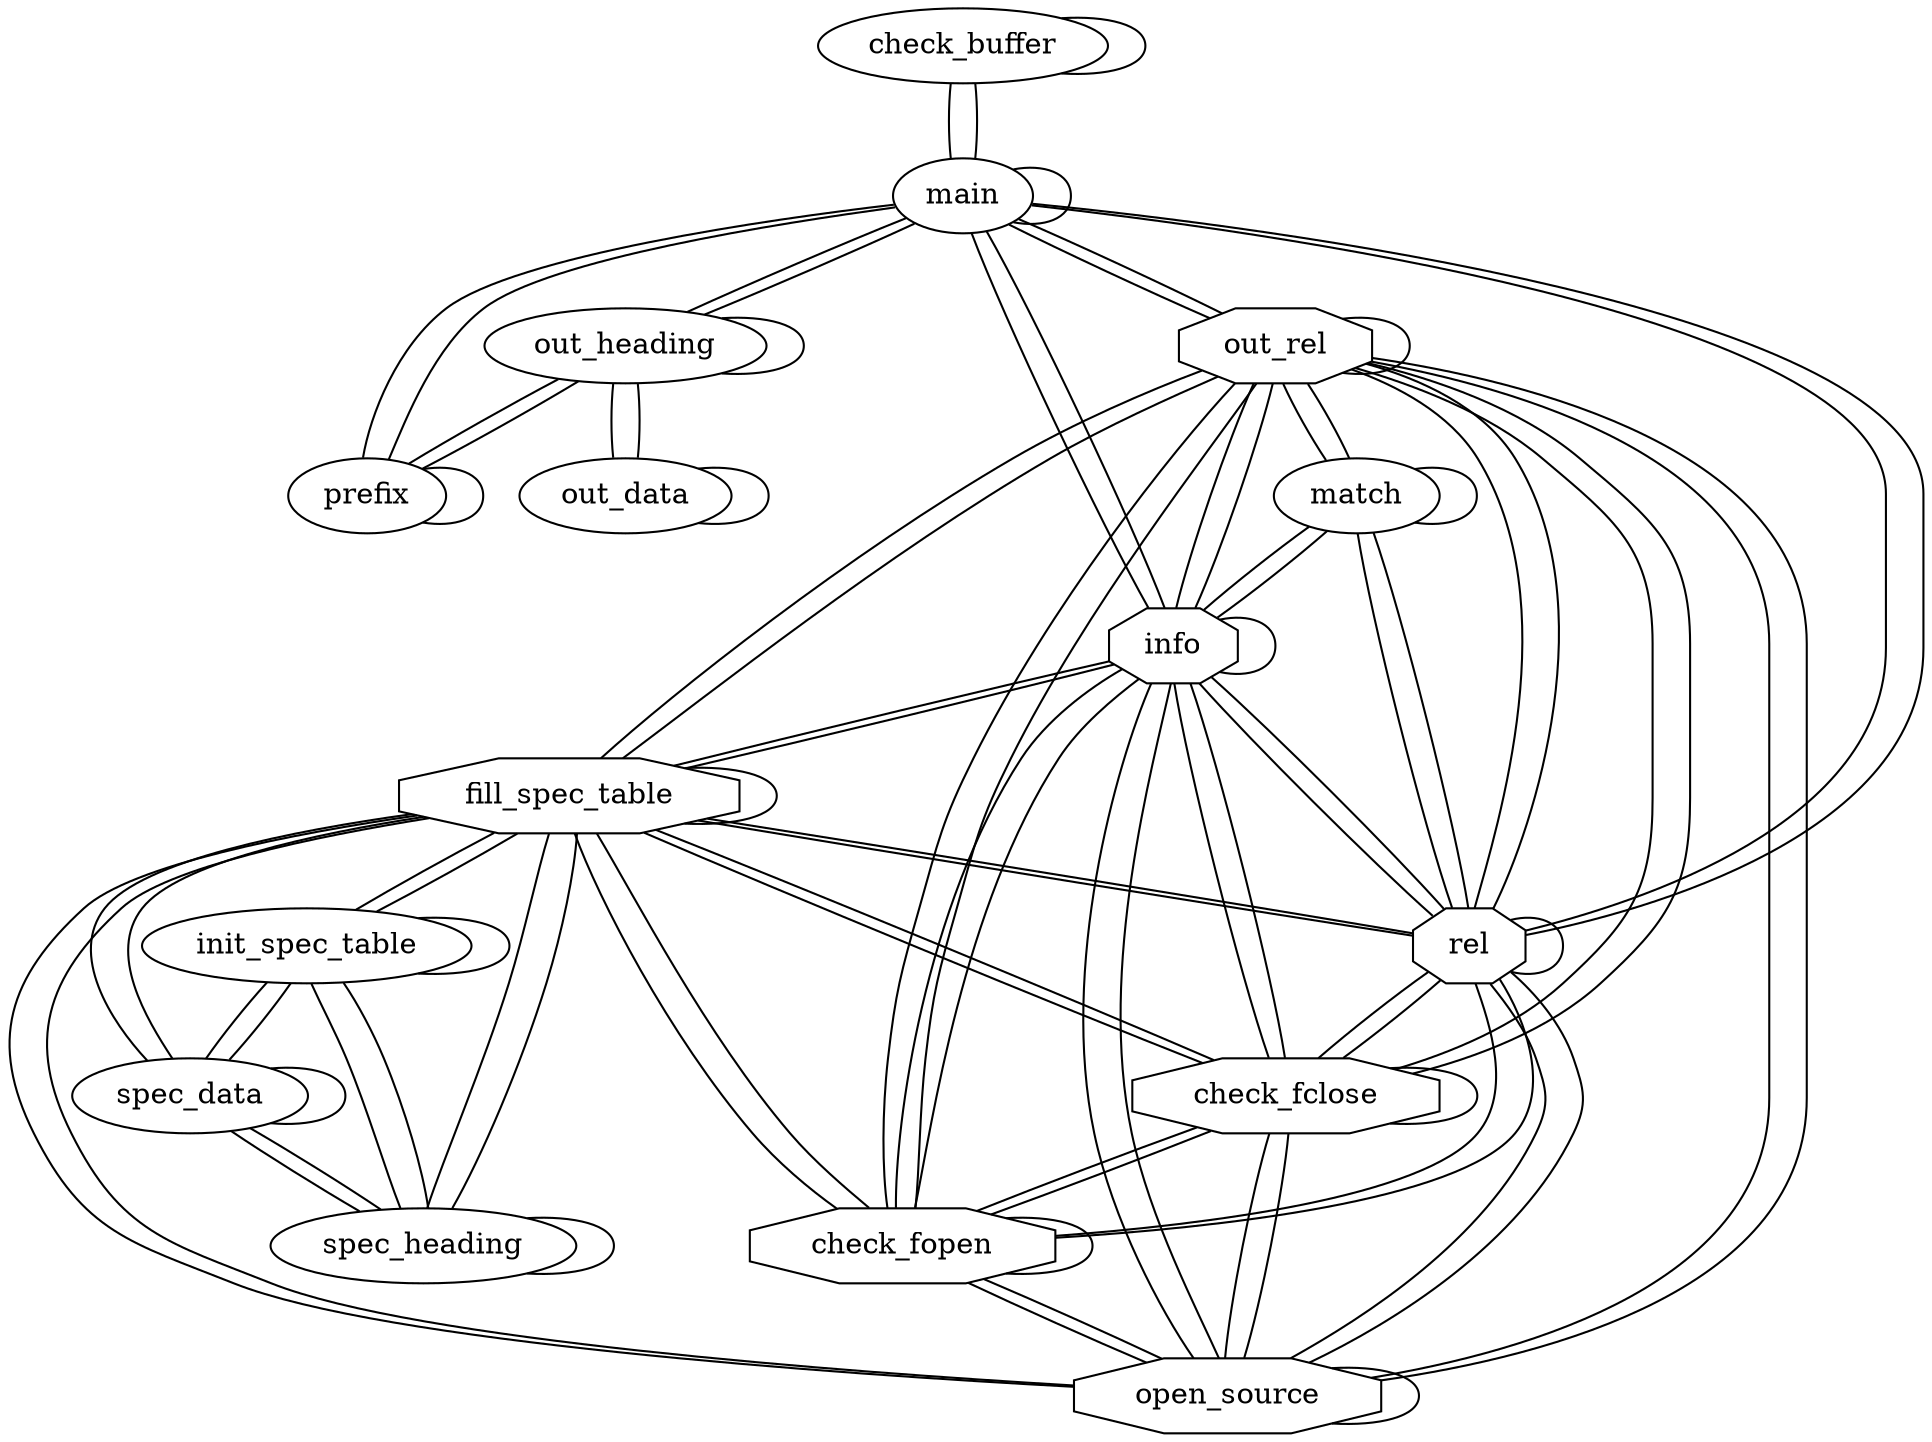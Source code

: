 graph G {
check_buffer -- check_buffer [w=2.000000,len=5.000000];
check_buffer -- main [w=2.000000,len=5.000000];
main -- check_buffer [w=2.000000,len=5.000000];
main -- main [w=4.000000,len=2.500000];
main -- out_heading [w=2.000000,len=5.000000];
main -- prefix [w=2.000000,len=5.000000];
node [shape=octagon];
main -- info [w=2.000000,len=5.000000];
main -- rel [w=2.000000,len=5.000000];
main -- out_rel [w=2.000000,len=5.000000];
open_source -- open_source [w=2.000000,len=5.000000];
open_source -- check_fopen [w=2.000000,len=5.000000];
open_source -- check_fclose [w=2.000000,len=5.000000];
open_source -- fill_spec_table [w=2.000000,len=5.000000];
open_source -- info [w=2.000000,len=5.000000];
open_source -- rel [w=2.000000,len=5.000000];
open_source -- out_rel [w=2.000000,len=5.000000];
check_fopen -- open_source [w=2.000000,len=5.000000];
check_fopen -- check_fopen [w=2.000000,len=5.000000];
check_fopen -- check_fclose [w=2.000000,len=5.000000];
check_fopen -- fill_spec_table [w=2.000000,len=5.000000];
check_fopen -- info [w=2.000000,len=5.000000];
check_fopen -- rel [w=2.000000,len=5.000000];
node [shape=ellipse];
check_fopen -- out_rel [w=2.000000,len=5.000000];
check_fclose -- open_source [w=2.000000,len=5.000000];
check_fclose -- check_fopen [w=2.000000,len=5.000000];
check_fclose -- check_fclose [w=2.000000,len=5.000000];
check_fclose -- fill_spec_table [w=2.000000,len=5.000000];
check_fclose -- info [w=2.000000,len=5.000000];
check_fclose -- rel [w=2.000000,len=5.000000];
check_fclose -- out_rel [w=2.000000,len=5.000000];
out_data -- out_data [w=2.000000,len=5.000000];
out_data -- out_heading [w=2.000000,len=5.000000];
out_heading -- main [w=2.000000,len=5.000000];
out_heading -- out_data [w=2.000000,len=5.000000];
out_heading -- out_heading [w=3.000000,len=3.333333];
out_heading -- prefix [w=2.000000,len=5.000000];
match -- match [w=2.000000,len=5.000000];
match -- info [w=2.000000,len=5.000000];
match -- rel [w=2.000000,len=5.000000];
match -- out_rel [w=2.000000,len=5.000000];
prefix -- main [w=2.000000,len=5.000000];
prefix -- out_heading [w=2.000000,len=5.000000];
prefix -- prefix [w=2.000000,len=5.000000];
fill_spec_table -- open_source [w=2.000000,len=5.000000];
fill_spec_table -- check_fopen [w=2.000000,len=5.000000];
fill_spec_table -- check_fclose [w=2.000000,len=5.000000];
fill_spec_table -- fill_spec_table [w=3.000000,len=3.333333];
fill_spec_table -- spec_heading [w=2.000000,len=5.000000];
fill_spec_table -- spec_data [w=2.000000,len=5.000000];
fill_spec_table -- init_spec_table [w=2.000000,len=5.000000];
fill_spec_table -- info [w=2.000000,len=5.000000];
fill_spec_table -- rel [w=2.000000,len=5.000000];
fill_spec_table -- out_rel [w=2.000000,len=5.000000];
spec_heading -- fill_spec_table [w=2.000000,len=5.000000];
spec_heading -- spec_heading [w=2.000000,len=5.000000];
spec_heading -- spec_data [w=2.000000,len=5.000000];
spec_heading -- init_spec_table [w=2.000000,len=5.000000];
spec_data -- fill_spec_table [w=2.000000,len=5.000000];
spec_data -- spec_heading [w=2.000000,len=5.000000];
spec_data -- spec_data [w=2.000000,len=5.000000];
spec_data -- init_spec_table [w=2.000000,len=5.000000];
init_spec_table -- fill_spec_table [w=2.000000,len=5.000000];
init_spec_table -- spec_heading [w=2.000000,len=5.000000];
init_spec_table -- spec_data [w=2.000000,len=5.000000];
init_spec_table -- init_spec_table [w=2.000000,len=5.000000];
info -- main [w=2.000000,len=5.000000];
info -- open_source [w=2.000000,len=5.000000];
info -- check_fopen [w=2.000000,len=5.000000];
info -- check_fclose [w=2.000000,len=5.000000];
info -- match [w=2.000000,len=5.000000];
info -- fill_spec_table [w=2.000000,len=5.000000];
info -- info [w=6.000000,len=1.666667];
info -- rel [w=4.000000,len=2.500000];
info -- out_rel [w=4.000000,len=2.500000];
rel -- main [w=2.000000,len=5.000000];
rel -- open_source [w=2.000000,len=5.000000];
rel -- check_fopen [w=2.000000,len=5.000000];
rel -- check_fclose [w=2.000000,len=5.000000];
rel -- match [w=2.000000,len=5.000000];
rel -- fill_spec_table [w=2.000000,len=5.000000];
rel -- info [w=4.000000,len=2.500000];
rel -- rel [w=7.000000,len=1.428571];
rel -- out_rel [w=4.000000,len=2.500000];
out_rel -- main [w=2.000000,len=5.000000];
out_rel -- open_source [w=2.000000,len=5.000000];
out_rel -- check_fopen [w=2.000000,len=5.000000];
out_rel -- check_fclose [w=2.000000,len=5.000000];
out_rel -- match [w=2.000000,len=5.000000];
out_rel -- fill_spec_table [w=2.000000,len=5.000000];
out_rel -- info [w=4.000000,len=2.500000];
out_rel -- rel [w=4.000000,len=2.500000];
out_rel -- out_rel [w=4.000000,len=2.500000];
}
